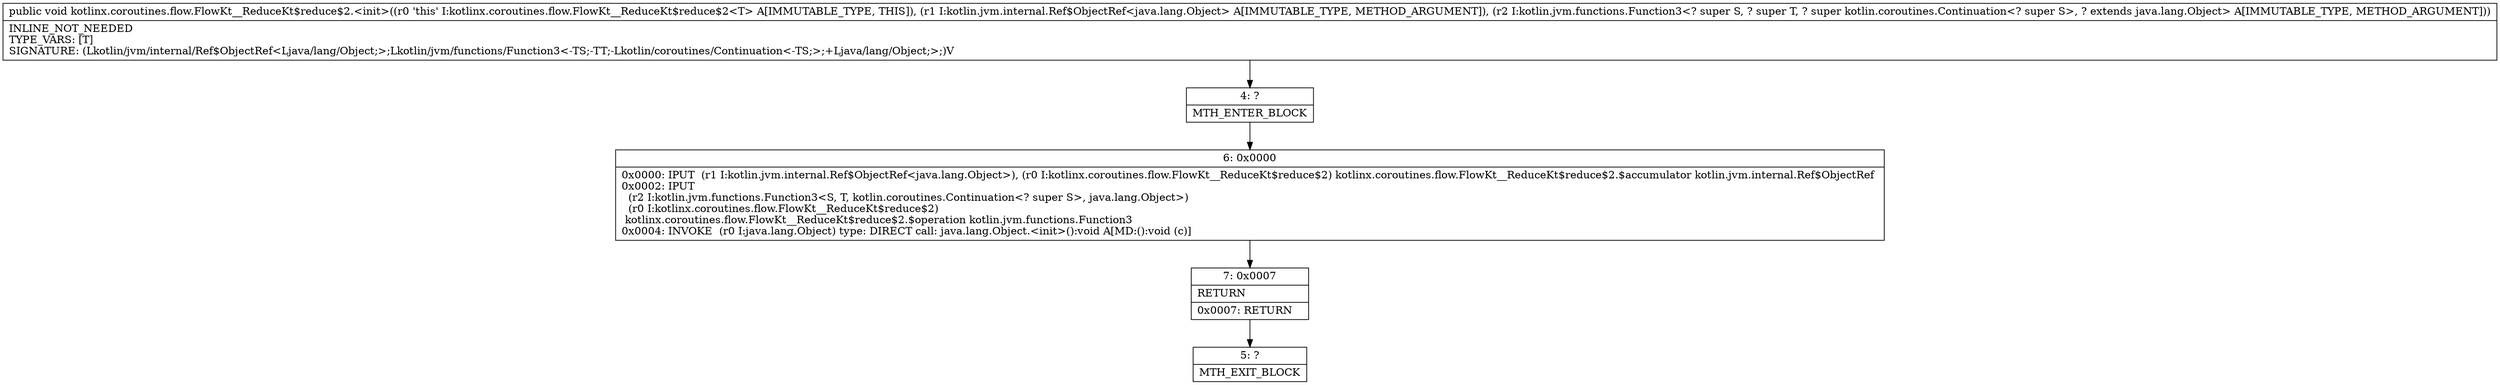 digraph "CFG forkotlinx.coroutines.flow.FlowKt__ReduceKt$reduce$2.\<init\>(Lkotlin\/jvm\/internal\/Ref$ObjectRef;Lkotlin\/jvm\/functions\/Function3;)V" {
Node_4 [shape=record,label="{4\:\ ?|MTH_ENTER_BLOCK\l}"];
Node_6 [shape=record,label="{6\:\ 0x0000|0x0000: IPUT  (r1 I:kotlin.jvm.internal.Ref$ObjectRef\<java.lang.Object\>), (r0 I:kotlinx.coroutines.flow.FlowKt__ReduceKt$reduce$2) kotlinx.coroutines.flow.FlowKt__ReduceKt$reduce$2.$accumulator kotlin.jvm.internal.Ref$ObjectRef \l0x0002: IPUT  \l  (r2 I:kotlin.jvm.functions.Function3\<S, T, kotlin.coroutines.Continuation\<? super S\>, java.lang.Object\>)\l  (r0 I:kotlinx.coroutines.flow.FlowKt__ReduceKt$reduce$2)\l kotlinx.coroutines.flow.FlowKt__ReduceKt$reduce$2.$operation kotlin.jvm.functions.Function3 \l0x0004: INVOKE  (r0 I:java.lang.Object) type: DIRECT call: java.lang.Object.\<init\>():void A[MD:():void (c)]\l}"];
Node_7 [shape=record,label="{7\:\ 0x0007|RETURN\l|0x0007: RETURN   \l}"];
Node_5 [shape=record,label="{5\:\ ?|MTH_EXIT_BLOCK\l}"];
MethodNode[shape=record,label="{public void kotlinx.coroutines.flow.FlowKt__ReduceKt$reduce$2.\<init\>((r0 'this' I:kotlinx.coroutines.flow.FlowKt__ReduceKt$reduce$2\<T\> A[IMMUTABLE_TYPE, THIS]), (r1 I:kotlin.jvm.internal.Ref$ObjectRef\<java.lang.Object\> A[IMMUTABLE_TYPE, METHOD_ARGUMENT]), (r2 I:kotlin.jvm.functions.Function3\<? super S, ? super T, ? super kotlin.coroutines.Continuation\<? super S\>, ? extends java.lang.Object\> A[IMMUTABLE_TYPE, METHOD_ARGUMENT]))  | INLINE_NOT_NEEDED\lTYPE_VARS: [T]\lSIGNATURE: (Lkotlin\/jvm\/internal\/Ref$ObjectRef\<Ljava\/lang\/Object;\>;Lkotlin\/jvm\/functions\/Function3\<\-TS;\-TT;\-Lkotlin\/coroutines\/Continuation\<\-TS;\>;+Ljava\/lang\/Object;\>;)V\l}"];
MethodNode -> Node_4;Node_4 -> Node_6;
Node_6 -> Node_7;
Node_7 -> Node_5;
}

